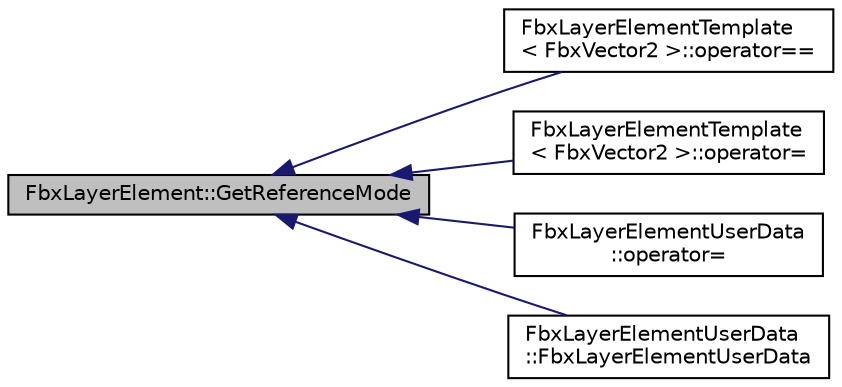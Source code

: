 digraph "FbxLayerElement::GetReferenceMode"
{
  edge [fontname="Helvetica",fontsize="10",labelfontname="Helvetica",labelfontsize="10"];
  node [fontname="Helvetica",fontsize="10",shape=record];
  rankdir="LR";
  Node29 [label="FbxLayerElement::GetReferenceMode",height=0.2,width=0.4,color="black", fillcolor="grey75", style="filled", fontcolor="black"];
  Node29 -> Node30 [dir="back",color="midnightblue",fontsize="10",style="solid",fontname="Helvetica"];
  Node30 [label="FbxLayerElementTemplate\l\< FbxVector2 \>::operator==",height=0.2,width=0.4,color="black", fillcolor="white", style="filled",URL="$class_fbx_layer_element_template.html#a2519d2a629f652904ff64840e0c45780"];
  Node29 -> Node31 [dir="back",color="midnightblue",fontsize="10",style="solid",fontname="Helvetica"];
  Node31 [label="FbxLayerElementTemplate\l\< FbxVector2 \>::operator=",height=0.2,width=0.4,color="black", fillcolor="white", style="filled",URL="$class_fbx_layer_element_template.html#ab92b474682b154297b72188986684fd7"];
  Node29 -> Node32 [dir="back",color="midnightblue",fontsize="10",style="solid",fontname="Helvetica"];
  Node32 [label="FbxLayerElementUserData\l::operator=",height=0.2,width=0.4,color="black", fillcolor="white", style="filled",URL="$class_fbx_layer_element_user_data.html#ae4e7b6fca22ea7dc404251bfea061e8d"];
  Node29 -> Node33 [dir="back",color="midnightblue",fontsize="10",style="solid",fontname="Helvetica"];
  Node33 [label="FbxLayerElementUserData\l::FbxLayerElementUserData",height=0.2,width=0.4,color="black", fillcolor="white", style="filled",URL="$class_fbx_layer_element_user_data.html#aa64b5222f1e7cb1091b92317b7516969"];
}
